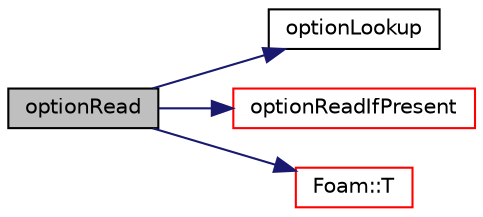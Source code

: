 digraph "optionRead"
{
  bgcolor="transparent";
  edge [fontname="Helvetica",fontsize="10",labelfontname="Helvetica",labelfontsize="10"];
  node [fontname="Helvetica",fontsize="10",shape=record];
  rankdir="LR";
  Node1 [label="optionRead",height=0.2,width=0.4,color="black", fillcolor="grey75", style="filled", fontcolor="black"];
  Node1 -> Node2 [color="midnightblue",fontsize="10",style="solid",fontname="Helvetica"];
  Node2 [label="optionLookup",height=0.2,width=0.4,color="black",URL="$a00067.html#aa2d4bc0749e875e4878682fe256cff50",tooltip="Return an IStringStream from the named option. "];
  Node1 -> Node3 [color="midnightblue",fontsize="10",style="solid",fontname="Helvetica"];
  Node3 [label="optionReadIfPresent",height=0.2,width=0.4,color="red",URL="$a00067.html#ae541edb552fed41fb73c1defe98dbaf8",tooltip="Read a value from the named option if present. "];
  Node1 -> Node4 [color="midnightblue",fontsize="10",style="solid",fontname="Helvetica"];
  Node4 [label="Foam::T",height=0.2,width=0.4,color="red",URL="$a10936.html#ae57fda0abb14bb0944947c463c6e09d4"];
}
